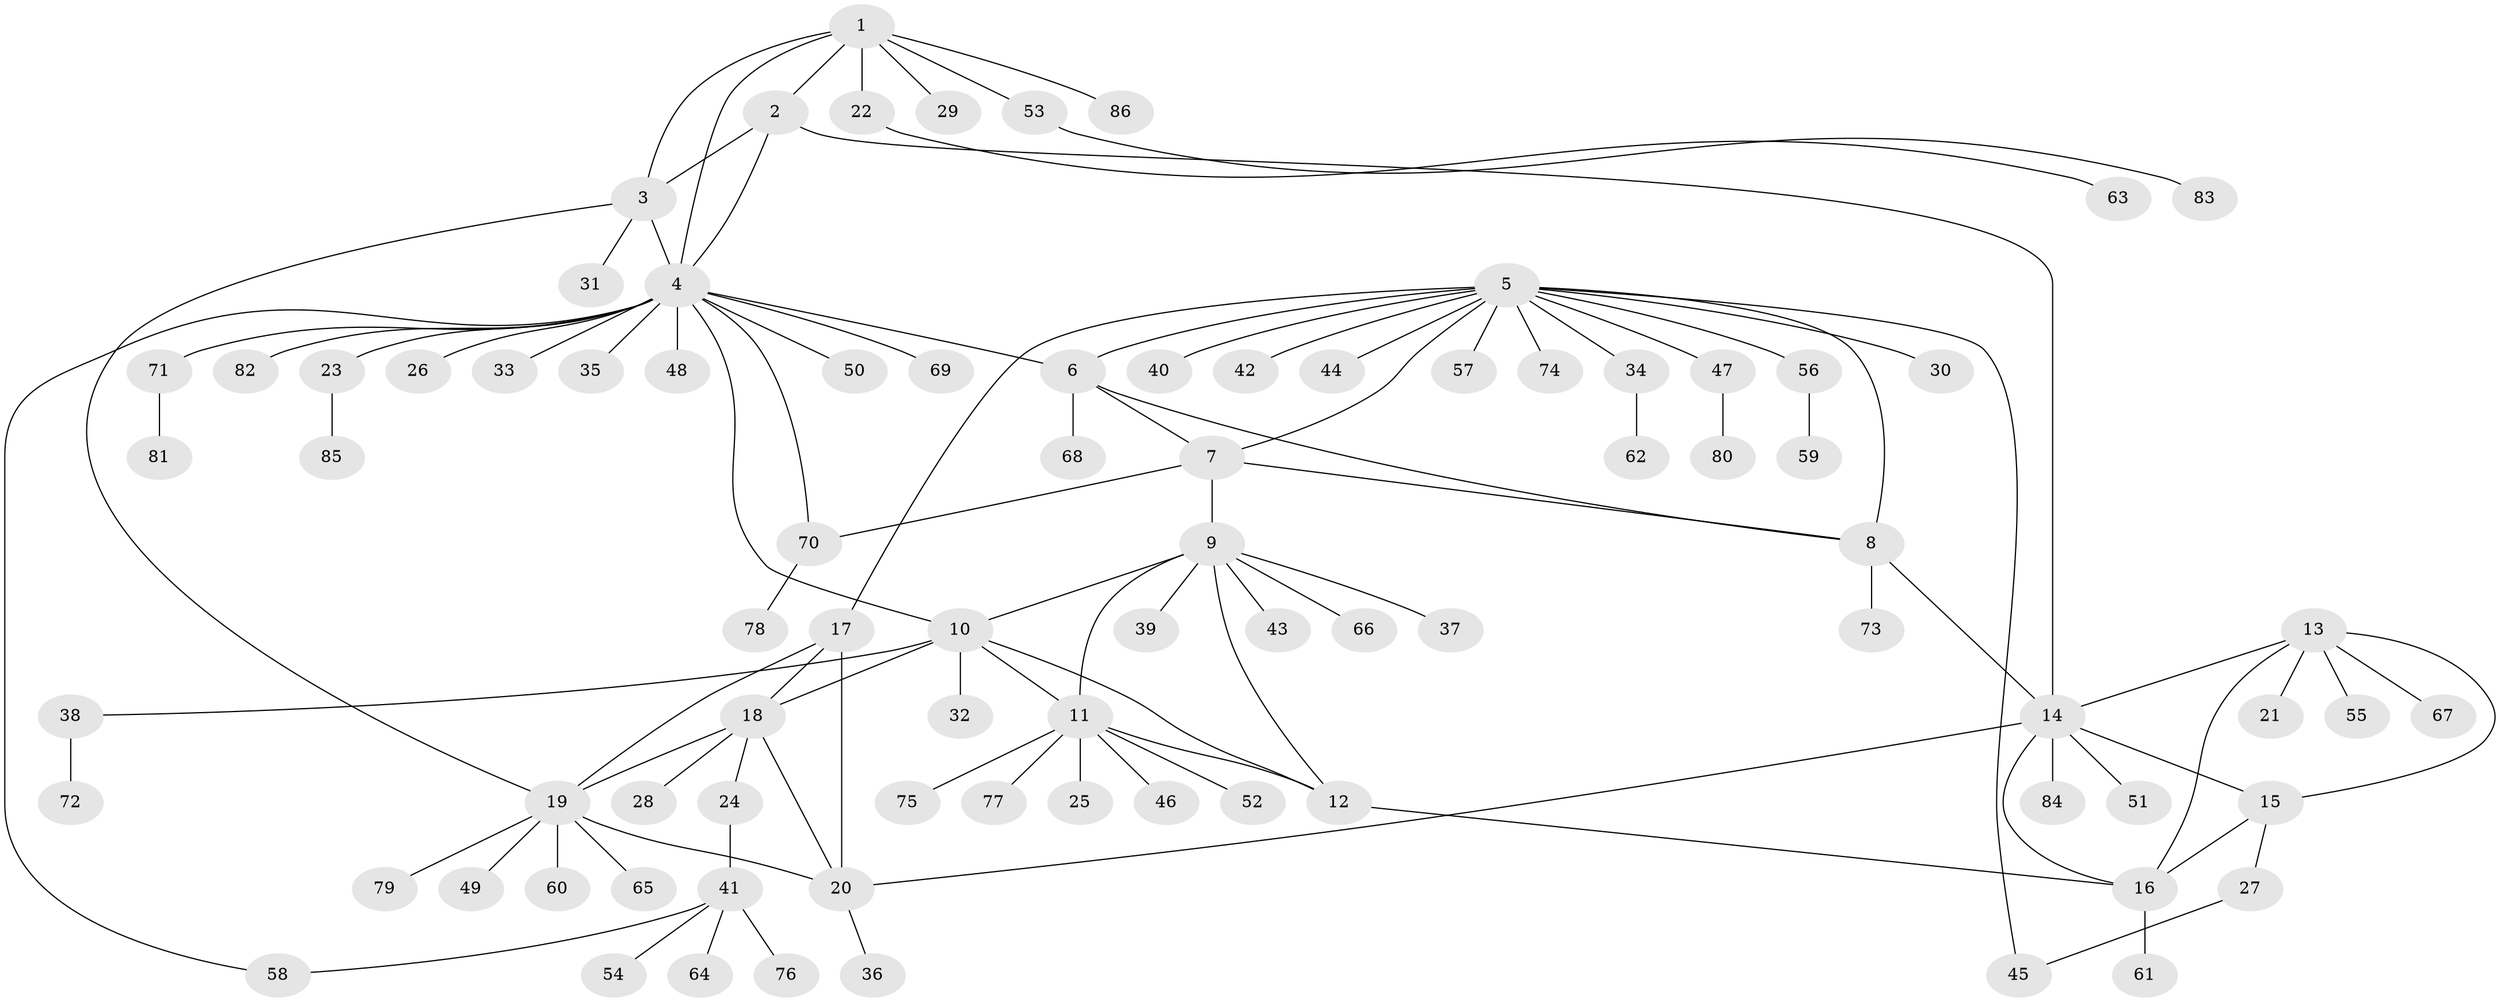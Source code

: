 // Generated by graph-tools (version 1.1) at 2025/37/03/09/25 02:37:43]
// undirected, 86 vertices, 109 edges
graph export_dot {
graph [start="1"]
  node [color=gray90,style=filled];
  1;
  2;
  3;
  4;
  5;
  6;
  7;
  8;
  9;
  10;
  11;
  12;
  13;
  14;
  15;
  16;
  17;
  18;
  19;
  20;
  21;
  22;
  23;
  24;
  25;
  26;
  27;
  28;
  29;
  30;
  31;
  32;
  33;
  34;
  35;
  36;
  37;
  38;
  39;
  40;
  41;
  42;
  43;
  44;
  45;
  46;
  47;
  48;
  49;
  50;
  51;
  52;
  53;
  54;
  55;
  56;
  57;
  58;
  59;
  60;
  61;
  62;
  63;
  64;
  65;
  66;
  67;
  68;
  69;
  70;
  71;
  72;
  73;
  74;
  75;
  76;
  77;
  78;
  79;
  80;
  81;
  82;
  83;
  84;
  85;
  86;
  1 -- 2;
  1 -- 3;
  1 -- 4;
  1 -- 22;
  1 -- 29;
  1 -- 53;
  1 -- 86;
  2 -- 3;
  2 -- 4;
  2 -- 14;
  3 -- 4;
  3 -- 19;
  3 -- 31;
  4 -- 6;
  4 -- 10;
  4 -- 23;
  4 -- 26;
  4 -- 33;
  4 -- 35;
  4 -- 48;
  4 -- 50;
  4 -- 58;
  4 -- 69;
  4 -- 70;
  4 -- 71;
  4 -- 82;
  5 -- 6;
  5 -- 7;
  5 -- 8;
  5 -- 17;
  5 -- 30;
  5 -- 34;
  5 -- 40;
  5 -- 42;
  5 -- 44;
  5 -- 45;
  5 -- 47;
  5 -- 56;
  5 -- 57;
  5 -- 74;
  6 -- 7;
  6 -- 8;
  6 -- 68;
  7 -- 8;
  7 -- 9;
  7 -- 70;
  8 -- 14;
  8 -- 73;
  9 -- 10;
  9 -- 11;
  9 -- 12;
  9 -- 37;
  9 -- 39;
  9 -- 43;
  9 -- 66;
  10 -- 11;
  10 -- 12;
  10 -- 18;
  10 -- 32;
  10 -- 38;
  11 -- 12;
  11 -- 25;
  11 -- 46;
  11 -- 52;
  11 -- 75;
  11 -- 77;
  12 -- 16;
  13 -- 14;
  13 -- 15;
  13 -- 16;
  13 -- 21;
  13 -- 55;
  13 -- 67;
  14 -- 15;
  14 -- 16;
  14 -- 20;
  14 -- 51;
  14 -- 84;
  15 -- 16;
  15 -- 27;
  16 -- 61;
  17 -- 18;
  17 -- 19;
  17 -- 20;
  18 -- 19;
  18 -- 20;
  18 -- 24;
  18 -- 28;
  19 -- 20;
  19 -- 49;
  19 -- 60;
  19 -- 65;
  19 -- 79;
  20 -- 36;
  22 -- 63;
  23 -- 85;
  24 -- 41;
  27 -- 45;
  34 -- 62;
  38 -- 72;
  41 -- 54;
  41 -- 58;
  41 -- 64;
  41 -- 76;
  47 -- 80;
  53 -- 83;
  56 -- 59;
  70 -- 78;
  71 -- 81;
}
